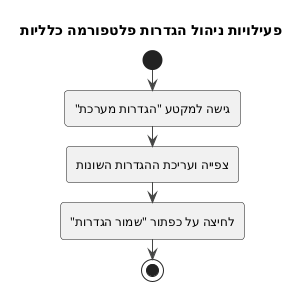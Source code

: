 @startuml
!theme vibrant

title פעילויות ניהול הגדרות פלטפורמה כלליות

start
:גישה למקטע "הגדרות מערכת";
:צפייה ועריכת ההגדרות השונות;
:לחיצה על כפתור "שמור הגדרות";
stop

@enduml
